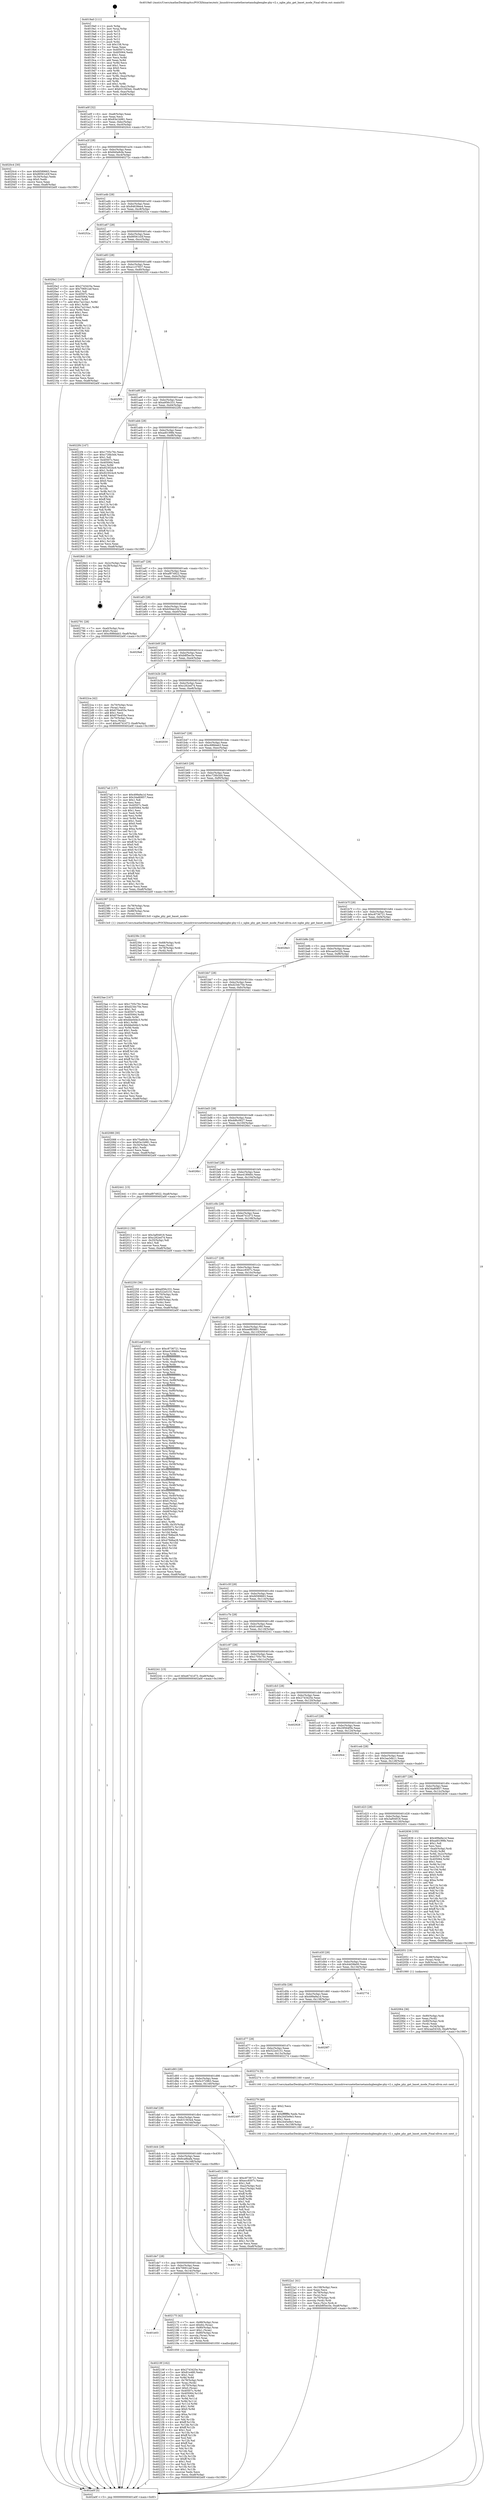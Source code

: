 digraph "0x4019a0" {
  label = "0x4019a0 (/mnt/c/Users/mathe/Desktop/tcc/POCII/binaries/extr_linuxdriversnetethernetamdxgbexgbe-phy-v2.c_xgbe_phy_get_baset_mode_Final-ollvm.out::main(0))"
  labelloc = "t"
  node[shape=record]

  Entry [label="",width=0.3,height=0.3,shape=circle,fillcolor=black,style=filled]
  "0x401a0f" [label="{
     0x401a0f [32]\l
     | [instrs]\l
     &nbsp;&nbsp;0x401a0f \<+6\>: mov -0xa8(%rbp),%eax\l
     &nbsp;&nbsp;0x401a15 \<+2\>: mov %eax,%ecx\l
     &nbsp;&nbsp;0x401a17 \<+6\>: sub $0x83e1b981,%ecx\l
     &nbsp;&nbsp;0x401a1d \<+6\>: mov %eax,-0xbc(%rbp)\l
     &nbsp;&nbsp;0x401a23 \<+6\>: mov %ecx,-0xc0(%rbp)\l
     &nbsp;&nbsp;0x401a29 \<+6\>: je 00000000004020c4 \<main+0x724\>\l
  }"]
  "0x4020c4" [label="{
     0x4020c4 [30]\l
     | [instrs]\l
     &nbsp;&nbsp;0x4020c4 \<+5\>: mov $0xfd589663,%eax\l
     &nbsp;&nbsp;0x4020c9 \<+5\>: mov $0x89561d3f,%ecx\l
     &nbsp;&nbsp;0x4020ce \<+3\>: mov -0x34(%rbp),%edx\l
     &nbsp;&nbsp;0x4020d1 \<+3\>: cmp $0x0,%edx\l
     &nbsp;&nbsp;0x4020d4 \<+3\>: cmove %ecx,%eax\l
     &nbsp;&nbsp;0x4020d7 \<+6\>: mov %eax,-0xa8(%rbp)\l
     &nbsp;&nbsp;0x4020dd \<+5\>: jmp 0000000000402a0f \<main+0x106f\>\l
  }"]
  "0x401a2f" [label="{
     0x401a2f [28]\l
     | [instrs]\l
     &nbsp;&nbsp;0x401a2f \<+5\>: jmp 0000000000401a34 \<main+0x94\>\l
     &nbsp;&nbsp;0x401a34 \<+6\>: mov -0xbc(%rbp),%eax\l
     &nbsp;&nbsp;0x401a3a \<+5\>: sub $0x840a9cfa,%eax\l
     &nbsp;&nbsp;0x401a3f \<+6\>: mov %eax,-0xc4(%rbp)\l
     &nbsp;&nbsp;0x401a45 \<+6\>: je 000000000040272c \<main+0xd8c\>\l
  }"]
  Exit [label="",width=0.3,height=0.3,shape=circle,fillcolor=black,style=filled,peripheries=2]
  "0x40272c" [label="{
     0x40272c\l
  }", style=dashed]
  "0x401a4b" [label="{
     0x401a4b [28]\l
     | [instrs]\l
     &nbsp;&nbsp;0x401a4b \<+5\>: jmp 0000000000401a50 \<main+0xb0\>\l
     &nbsp;&nbsp;0x401a50 \<+6\>: mov -0xbc(%rbp),%eax\l
     &nbsp;&nbsp;0x401a56 \<+5\>: sub $0x84638ee4,%eax\l
     &nbsp;&nbsp;0x401a5b \<+6\>: mov %eax,-0xc8(%rbp)\l
     &nbsp;&nbsp;0x401a61 \<+6\>: je 000000000040252a \<main+0xb8a\>\l
  }"]
  "0x4023ae" [label="{
     0x4023ae [147]\l
     | [instrs]\l
     &nbsp;&nbsp;0x4023ae \<+5\>: mov $0x1705c76c,%eax\l
     &nbsp;&nbsp;0x4023b3 \<+5\>: mov $0xd23dc70e,%esi\l
     &nbsp;&nbsp;0x4023b8 \<+2\>: mov $0x1,%cl\l
     &nbsp;&nbsp;0x4023ba \<+7\>: mov 0x40507c,%edx\l
     &nbsp;&nbsp;0x4023c1 \<+8\>: mov 0x405064,%r8d\l
     &nbsp;&nbsp;0x4023c9 \<+3\>: mov %edx,%r9d\l
     &nbsp;&nbsp;0x4023cc \<+7\>: add $0xbbe0d4c3,%r9d\l
     &nbsp;&nbsp;0x4023d3 \<+4\>: sub $0x1,%r9d\l
     &nbsp;&nbsp;0x4023d7 \<+7\>: sub $0xbbe0d4c3,%r9d\l
     &nbsp;&nbsp;0x4023de \<+4\>: imul %r9d,%edx\l
     &nbsp;&nbsp;0x4023e2 \<+3\>: and $0x1,%edx\l
     &nbsp;&nbsp;0x4023e5 \<+3\>: cmp $0x0,%edx\l
     &nbsp;&nbsp;0x4023e8 \<+4\>: sete %r10b\l
     &nbsp;&nbsp;0x4023ec \<+4\>: cmp $0xa,%r8d\l
     &nbsp;&nbsp;0x4023f0 \<+4\>: setl %r11b\l
     &nbsp;&nbsp;0x4023f4 \<+3\>: mov %r10b,%bl\l
     &nbsp;&nbsp;0x4023f7 \<+3\>: xor $0xff,%bl\l
     &nbsp;&nbsp;0x4023fa \<+3\>: mov %r11b,%r14b\l
     &nbsp;&nbsp;0x4023fd \<+4\>: xor $0xff,%r14b\l
     &nbsp;&nbsp;0x402401 \<+3\>: xor $0x1,%cl\l
     &nbsp;&nbsp;0x402404 \<+3\>: mov %bl,%r15b\l
     &nbsp;&nbsp;0x402407 \<+4\>: and $0xff,%r15b\l
     &nbsp;&nbsp;0x40240b \<+3\>: and %cl,%r10b\l
     &nbsp;&nbsp;0x40240e \<+3\>: mov %r14b,%r12b\l
     &nbsp;&nbsp;0x402411 \<+4\>: and $0xff,%r12b\l
     &nbsp;&nbsp;0x402415 \<+3\>: and %cl,%r11b\l
     &nbsp;&nbsp;0x402418 \<+3\>: or %r10b,%r15b\l
     &nbsp;&nbsp;0x40241b \<+3\>: or %r11b,%r12b\l
     &nbsp;&nbsp;0x40241e \<+3\>: xor %r12b,%r15b\l
     &nbsp;&nbsp;0x402421 \<+3\>: or %r14b,%bl\l
     &nbsp;&nbsp;0x402424 \<+3\>: xor $0xff,%bl\l
     &nbsp;&nbsp;0x402427 \<+3\>: or $0x1,%cl\l
     &nbsp;&nbsp;0x40242a \<+2\>: and %cl,%bl\l
     &nbsp;&nbsp;0x40242c \<+3\>: or %bl,%r15b\l
     &nbsp;&nbsp;0x40242f \<+4\>: test $0x1,%r15b\l
     &nbsp;&nbsp;0x402433 \<+3\>: cmovne %esi,%eax\l
     &nbsp;&nbsp;0x402436 \<+6\>: mov %eax,-0xa8(%rbp)\l
     &nbsp;&nbsp;0x40243c \<+5\>: jmp 0000000000402a0f \<main+0x106f\>\l
  }"]
  "0x40252a" [label="{
     0x40252a\l
  }", style=dashed]
  "0x401a67" [label="{
     0x401a67 [28]\l
     | [instrs]\l
     &nbsp;&nbsp;0x401a67 \<+5\>: jmp 0000000000401a6c \<main+0xcc\>\l
     &nbsp;&nbsp;0x401a6c \<+6\>: mov -0xbc(%rbp),%eax\l
     &nbsp;&nbsp;0x401a72 \<+5\>: sub $0x89561d3f,%eax\l
     &nbsp;&nbsp;0x401a77 \<+6\>: mov %eax,-0xcc(%rbp)\l
     &nbsp;&nbsp;0x401a7d \<+6\>: je 00000000004020e2 \<main+0x742\>\l
  }"]
  "0x40239c" [label="{
     0x40239c [18]\l
     | [instrs]\l
     &nbsp;&nbsp;0x40239c \<+4\>: mov -0x68(%rbp),%rdi\l
     &nbsp;&nbsp;0x4023a0 \<+2\>: mov %eax,(%rdi)\l
     &nbsp;&nbsp;0x4023a2 \<+4\>: mov -0x78(%rbp),%rdi\l
     &nbsp;&nbsp;0x4023a6 \<+3\>: mov (%rdi),%rdi\l
     &nbsp;&nbsp;0x4023a9 \<+5\>: call 0000000000401030 \<free@plt\>\l
     | [calls]\l
     &nbsp;&nbsp;0x401030 \{1\} (unknown)\l
  }"]
  "0x4020e2" [label="{
     0x4020e2 [147]\l
     | [instrs]\l
     &nbsp;&nbsp;0x4020e2 \<+5\>: mov $0x2743425e,%eax\l
     &nbsp;&nbsp;0x4020e7 \<+5\>: mov $0x70691cef,%ecx\l
     &nbsp;&nbsp;0x4020ec \<+2\>: mov $0x1,%dl\l
     &nbsp;&nbsp;0x4020ee \<+7\>: mov 0x40507c,%esi\l
     &nbsp;&nbsp;0x4020f5 \<+7\>: mov 0x405064,%edi\l
     &nbsp;&nbsp;0x4020fc \<+3\>: mov %esi,%r8d\l
     &nbsp;&nbsp;0x4020ff \<+7\>: add $0xc7a21ba1,%r8d\l
     &nbsp;&nbsp;0x402106 \<+4\>: sub $0x1,%r8d\l
     &nbsp;&nbsp;0x40210a \<+7\>: sub $0xc7a21ba1,%r8d\l
     &nbsp;&nbsp;0x402111 \<+4\>: imul %r8d,%esi\l
     &nbsp;&nbsp;0x402115 \<+3\>: and $0x1,%esi\l
     &nbsp;&nbsp;0x402118 \<+3\>: cmp $0x0,%esi\l
     &nbsp;&nbsp;0x40211b \<+4\>: sete %r9b\l
     &nbsp;&nbsp;0x40211f \<+3\>: cmp $0xa,%edi\l
     &nbsp;&nbsp;0x402122 \<+4\>: setl %r10b\l
     &nbsp;&nbsp;0x402126 \<+3\>: mov %r9b,%r11b\l
     &nbsp;&nbsp;0x402129 \<+4\>: xor $0xff,%r11b\l
     &nbsp;&nbsp;0x40212d \<+3\>: mov %r10b,%bl\l
     &nbsp;&nbsp;0x402130 \<+3\>: xor $0xff,%bl\l
     &nbsp;&nbsp;0x402133 \<+3\>: xor $0x0,%dl\l
     &nbsp;&nbsp;0x402136 \<+3\>: mov %r11b,%r14b\l
     &nbsp;&nbsp;0x402139 \<+4\>: and $0x0,%r14b\l
     &nbsp;&nbsp;0x40213d \<+3\>: and %dl,%r9b\l
     &nbsp;&nbsp;0x402140 \<+3\>: mov %bl,%r15b\l
     &nbsp;&nbsp;0x402143 \<+4\>: and $0x0,%r15b\l
     &nbsp;&nbsp;0x402147 \<+3\>: and %dl,%r10b\l
     &nbsp;&nbsp;0x40214a \<+3\>: or %r9b,%r14b\l
     &nbsp;&nbsp;0x40214d \<+3\>: or %r10b,%r15b\l
     &nbsp;&nbsp;0x402150 \<+3\>: xor %r15b,%r14b\l
     &nbsp;&nbsp;0x402153 \<+3\>: or %bl,%r11b\l
     &nbsp;&nbsp;0x402156 \<+4\>: xor $0xff,%r11b\l
     &nbsp;&nbsp;0x40215a \<+3\>: or $0x0,%dl\l
     &nbsp;&nbsp;0x40215d \<+3\>: and %dl,%r11b\l
     &nbsp;&nbsp;0x402160 \<+3\>: or %r11b,%r14b\l
     &nbsp;&nbsp;0x402163 \<+4\>: test $0x1,%r14b\l
     &nbsp;&nbsp;0x402167 \<+3\>: cmovne %ecx,%eax\l
     &nbsp;&nbsp;0x40216a \<+6\>: mov %eax,-0xa8(%rbp)\l
     &nbsp;&nbsp;0x402170 \<+5\>: jmp 0000000000402a0f \<main+0x106f\>\l
  }"]
  "0x401a83" [label="{
     0x401a83 [28]\l
     | [instrs]\l
     &nbsp;&nbsp;0x401a83 \<+5\>: jmp 0000000000401a88 \<main+0xe8\>\l
     &nbsp;&nbsp;0x401a88 \<+6\>: mov -0xbc(%rbp),%eax\l
     &nbsp;&nbsp;0x401a8e \<+5\>: sub $0xa1c37837,%eax\l
     &nbsp;&nbsp;0x401a93 \<+6\>: mov %eax,-0xd0(%rbp)\l
     &nbsp;&nbsp;0x401a99 \<+6\>: je 00000000004025f3 \<main+0xc53\>\l
  }"]
  "0x4022a1" [label="{
     0x4022a1 [41]\l
     | [instrs]\l
     &nbsp;&nbsp;0x4022a1 \<+6\>: mov -0x158(%rbp),%ecx\l
     &nbsp;&nbsp;0x4022a7 \<+3\>: imul %eax,%ecx\l
     &nbsp;&nbsp;0x4022aa \<+4\>: mov -0x78(%rbp),%rsi\l
     &nbsp;&nbsp;0x4022ae \<+3\>: mov (%rsi),%rsi\l
     &nbsp;&nbsp;0x4022b1 \<+4\>: mov -0x70(%rbp),%rdi\l
     &nbsp;&nbsp;0x4022b5 \<+3\>: movslq (%rdi),%rdi\l
     &nbsp;&nbsp;0x4022b8 \<+3\>: mov %ecx,(%rsi,%rdi,4)\l
     &nbsp;&nbsp;0x4022bb \<+10\>: movl $0xb8f5ec5e,-0xa8(%rbp)\l
     &nbsp;&nbsp;0x4022c5 \<+5\>: jmp 0000000000402a0f \<main+0x106f\>\l
  }"]
  "0x4025f3" [label="{
     0x4025f3\l
  }", style=dashed]
  "0x401a9f" [label="{
     0x401a9f [28]\l
     | [instrs]\l
     &nbsp;&nbsp;0x401a9f \<+5\>: jmp 0000000000401aa4 \<main+0x104\>\l
     &nbsp;&nbsp;0x401aa4 \<+6\>: mov -0xbc(%rbp),%eax\l
     &nbsp;&nbsp;0x401aaa \<+5\>: sub $0xa956c331,%eax\l
     &nbsp;&nbsp;0x401aaf \<+6\>: mov %eax,-0xd4(%rbp)\l
     &nbsp;&nbsp;0x401ab5 \<+6\>: je 00000000004022f4 \<main+0x954\>\l
  }"]
  "0x402279" [label="{
     0x402279 [40]\l
     | [instrs]\l
     &nbsp;&nbsp;0x402279 \<+5\>: mov $0x2,%ecx\l
     &nbsp;&nbsp;0x40227e \<+1\>: cltd\l
     &nbsp;&nbsp;0x40227f \<+2\>: idiv %ecx\l
     &nbsp;&nbsp;0x402281 \<+6\>: imul $0xfffffffe,%edx,%ecx\l
     &nbsp;&nbsp;0x402287 \<+6\>: add $0x2445e9e3,%ecx\l
     &nbsp;&nbsp;0x40228d \<+3\>: add $0x1,%ecx\l
     &nbsp;&nbsp;0x402290 \<+6\>: sub $0x2445e9e3,%ecx\l
     &nbsp;&nbsp;0x402296 \<+6\>: mov %ecx,-0x158(%rbp)\l
     &nbsp;&nbsp;0x40229c \<+5\>: call 0000000000401160 \<next_i\>\l
     | [calls]\l
     &nbsp;&nbsp;0x401160 \{1\} (/mnt/c/Users/mathe/Desktop/tcc/POCII/binaries/extr_linuxdriversnetethernetamdxgbexgbe-phy-v2.c_xgbe_phy_get_baset_mode_Final-ollvm.out::next_i)\l
  }"]
  "0x4022f4" [label="{
     0x4022f4 [147]\l
     | [instrs]\l
     &nbsp;&nbsp;0x4022f4 \<+5\>: mov $0x1705c76c,%eax\l
     &nbsp;&nbsp;0x4022f9 \<+5\>: mov $0xc726b3d4,%ecx\l
     &nbsp;&nbsp;0x4022fe \<+2\>: mov $0x1,%dl\l
     &nbsp;&nbsp;0x402300 \<+7\>: mov 0x40507c,%esi\l
     &nbsp;&nbsp;0x402307 \<+7\>: mov 0x405064,%edi\l
     &nbsp;&nbsp;0x40230e \<+3\>: mov %esi,%r8d\l
     &nbsp;&nbsp;0x402311 \<+7\>: sub $0x923024c9,%r8d\l
     &nbsp;&nbsp;0x402318 \<+4\>: sub $0x1,%r8d\l
     &nbsp;&nbsp;0x40231c \<+7\>: add $0x923024c9,%r8d\l
     &nbsp;&nbsp;0x402323 \<+4\>: imul %r8d,%esi\l
     &nbsp;&nbsp;0x402327 \<+3\>: and $0x1,%esi\l
     &nbsp;&nbsp;0x40232a \<+3\>: cmp $0x0,%esi\l
     &nbsp;&nbsp;0x40232d \<+4\>: sete %r9b\l
     &nbsp;&nbsp;0x402331 \<+3\>: cmp $0xa,%edi\l
     &nbsp;&nbsp;0x402334 \<+4\>: setl %r10b\l
     &nbsp;&nbsp;0x402338 \<+3\>: mov %r9b,%r11b\l
     &nbsp;&nbsp;0x40233b \<+4\>: xor $0xff,%r11b\l
     &nbsp;&nbsp;0x40233f \<+3\>: mov %r10b,%bl\l
     &nbsp;&nbsp;0x402342 \<+3\>: xor $0xff,%bl\l
     &nbsp;&nbsp;0x402345 \<+3\>: xor $0x1,%dl\l
     &nbsp;&nbsp;0x402348 \<+3\>: mov %r11b,%r14b\l
     &nbsp;&nbsp;0x40234b \<+4\>: and $0xff,%r14b\l
     &nbsp;&nbsp;0x40234f \<+3\>: and %dl,%r9b\l
     &nbsp;&nbsp;0x402352 \<+3\>: mov %bl,%r15b\l
     &nbsp;&nbsp;0x402355 \<+4\>: and $0xff,%r15b\l
     &nbsp;&nbsp;0x402359 \<+3\>: and %dl,%r10b\l
     &nbsp;&nbsp;0x40235c \<+3\>: or %r9b,%r14b\l
     &nbsp;&nbsp;0x40235f \<+3\>: or %r10b,%r15b\l
     &nbsp;&nbsp;0x402362 \<+3\>: xor %r15b,%r14b\l
     &nbsp;&nbsp;0x402365 \<+3\>: or %bl,%r11b\l
     &nbsp;&nbsp;0x402368 \<+4\>: xor $0xff,%r11b\l
     &nbsp;&nbsp;0x40236c \<+3\>: or $0x1,%dl\l
     &nbsp;&nbsp;0x40236f \<+3\>: and %dl,%r11b\l
     &nbsp;&nbsp;0x402372 \<+3\>: or %r11b,%r14b\l
     &nbsp;&nbsp;0x402375 \<+4\>: test $0x1,%r14b\l
     &nbsp;&nbsp;0x402379 \<+3\>: cmovne %ecx,%eax\l
     &nbsp;&nbsp;0x40237c \<+6\>: mov %eax,-0xa8(%rbp)\l
     &nbsp;&nbsp;0x402382 \<+5\>: jmp 0000000000402a0f \<main+0x106f\>\l
  }"]
  "0x401abb" [label="{
     0x401abb [28]\l
     | [instrs]\l
     &nbsp;&nbsp;0x401abb \<+5\>: jmp 0000000000401ac0 \<main+0x120\>\l
     &nbsp;&nbsp;0x401ac0 \<+6\>: mov -0xbc(%rbp),%eax\l
     &nbsp;&nbsp;0x401ac6 \<+5\>: sub $0xad0199fe,%eax\l
     &nbsp;&nbsp;0x401acb \<+6\>: mov %eax,-0xd8(%rbp)\l
     &nbsp;&nbsp;0x401ad1 \<+6\>: je 00000000004028d1 \<main+0xf31\>\l
  }"]
  "0x40219f" [label="{
     0x40219f [162]\l
     | [instrs]\l
     &nbsp;&nbsp;0x40219f \<+5\>: mov $0x2743425e,%ecx\l
     &nbsp;&nbsp;0x4021a4 \<+5\>: mov $0x81e480,%edx\l
     &nbsp;&nbsp;0x4021a9 \<+3\>: mov $0x1,%sil\l
     &nbsp;&nbsp;0x4021ac \<+3\>: xor %r8d,%r8d\l
     &nbsp;&nbsp;0x4021af \<+4\>: mov -0x78(%rbp),%rdi\l
     &nbsp;&nbsp;0x4021b3 \<+3\>: mov %rax,(%rdi)\l
     &nbsp;&nbsp;0x4021b6 \<+4\>: mov -0x70(%rbp),%rax\l
     &nbsp;&nbsp;0x4021ba \<+6\>: movl $0x0,(%rax)\l
     &nbsp;&nbsp;0x4021c0 \<+8\>: mov 0x40507c,%r9d\l
     &nbsp;&nbsp;0x4021c8 \<+8\>: mov 0x405064,%r10d\l
     &nbsp;&nbsp;0x4021d0 \<+4\>: sub $0x1,%r8d\l
     &nbsp;&nbsp;0x4021d4 \<+3\>: mov %r9d,%r11d\l
     &nbsp;&nbsp;0x4021d7 \<+3\>: add %r8d,%r11d\l
     &nbsp;&nbsp;0x4021da \<+4\>: imul %r11d,%r9d\l
     &nbsp;&nbsp;0x4021de \<+4\>: and $0x1,%r9d\l
     &nbsp;&nbsp;0x4021e2 \<+4\>: cmp $0x0,%r9d\l
     &nbsp;&nbsp;0x4021e6 \<+3\>: sete %bl\l
     &nbsp;&nbsp;0x4021e9 \<+4\>: cmp $0xa,%r10d\l
     &nbsp;&nbsp;0x4021ed \<+4\>: setl %r14b\l
     &nbsp;&nbsp;0x4021f1 \<+3\>: mov %bl,%r15b\l
     &nbsp;&nbsp;0x4021f4 \<+4\>: xor $0xff,%r15b\l
     &nbsp;&nbsp;0x4021f8 \<+3\>: mov %r14b,%r12b\l
     &nbsp;&nbsp;0x4021fb \<+4\>: xor $0xff,%r12b\l
     &nbsp;&nbsp;0x4021ff \<+4\>: xor $0x1,%sil\l
     &nbsp;&nbsp;0x402203 \<+3\>: mov %r15b,%r13b\l
     &nbsp;&nbsp;0x402206 \<+4\>: and $0xff,%r13b\l
     &nbsp;&nbsp;0x40220a \<+3\>: and %sil,%bl\l
     &nbsp;&nbsp;0x40220d \<+3\>: mov %r12b,%al\l
     &nbsp;&nbsp;0x402210 \<+2\>: and $0xff,%al\l
     &nbsp;&nbsp;0x402212 \<+3\>: and %sil,%r14b\l
     &nbsp;&nbsp;0x402215 \<+3\>: or %bl,%r13b\l
     &nbsp;&nbsp;0x402218 \<+3\>: or %r14b,%al\l
     &nbsp;&nbsp;0x40221b \<+3\>: xor %al,%r13b\l
     &nbsp;&nbsp;0x40221e \<+3\>: or %r12b,%r15b\l
     &nbsp;&nbsp;0x402221 \<+4\>: xor $0xff,%r15b\l
     &nbsp;&nbsp;0x402225 \<+4\>: or $0x1,%sil\l
     &nbsp;&nbsp;0x402229 \<+3\>: and %sil,%r15b\l
     &nbsp;&nbsp;0x40222c \<+3\>: or %r15b,%r13b\l
     &nbsp;&nbsp;0x40222f \<+4\>: test $0x1,%r13b\l
     &nbsp;&nbsp;0x402233 \<+3\>: cmovne %edx,%ecx\l
     &nbsp;&nbsp;0x402236 \<+6\>: mov %ecx,-0xa8(%rbp)\l
     &nbsp;&nbsp;0x40223c \<+5\>: jmp 0000000000402a0f \<main+0x106f\>\l
  }"]
  "0x4028d1" [label="{
     0x4028d1 [18]\l
     | [instrs]\l
     &nbsp;&nbsp;0x4028d1 \<+3\>: mov -0x2c(%rbp),%eax\l
     &nbsp;&nbsp;0x4028d4 \<+4\>: lea -0x28(%rbp),%rsp\l
     &nbsp;&nbsp;0x4028d8 \<+1\>: pop %rbx\l
     &nbsp;&nbsp;0x4028d9 \<+2\>: pop %r12\l
     &nbsp;&nbsp;0x4028db \<+2\>: pop %r13\l
     &nbsp;&nbsp;0x4028dd \<+2\>: pop %r14\l
     &nbsp;&nbsp;0x4028df \<+2\>: pop %r15\l
     &nbsp;&nbsp;0x4028e1 \<+1\>: pop %rbp\l
     &nbsp;&nbsp;0x4028e2 \<+1\>: ret\l
  }"]
  "0x401ad7" [label="{
     0x401ad7 [28]\l
     | [instrs]\l
     &nbsp;&nbsp;0x401ad7 \<+5\>: jmp 0000000000401adc \<main+0x13c\>\l
     &nbsp;&nbsp;0x401adc \<+6\>: mov -0xbc(%rbp),%eax\l
     &nbsp;&nbsp;0x401ae2 \<+5\>: sub $0xaf974922,%eax\l
     &nbsp;&nbsp;0x401ae7 \<+6\>: mov %eax,-0xdc(%rbp)\l
     &nbsp;&nbsp;0x401aed \<+6\>: je 0000000000402791 \<main+0xdf1\>\l
  }"]
  "0x401e03" [label="{
     0x401e03\l
  }", style=dashed]
  "0x402791" [label="{
     0x402791 [28]\l
     | [instrs]\l
     &nbsp;&nbsp;0x402791 \<+7\>: mov -0xa0(%rbp),%rax\l
     &nbsp;&nbsp;0x402798 \<+6\>: movl $0x0,(%rax)\l
     &nbsp;&nbsp;0x40279e \<+10\>: movl $0xc688dab3,-0xa8(%rbp)\l
     &nbsp;&nbsp;0x4027a8 \<+5\>: jmp 0000000000402a0f \<main+0x106f\>\l
  }"]
  "0x401af3" [label="{
     0x401af3 [28]\l
     | [instrs]\l
     &nbsp;&nbsp;0x401af3 \<+5\>: jmp 0000000000401af8 \<main+0x158\>\l
     &nbsp;&nbsp;0x401af8 \<+6\>: mov -0xbc(%rbp),%eax\l
     &nbsp;&nbsp;0x401afe \<+5\>: sub $0xb50ee23d,%eax\l
     &nbsp;&nbsp;0x401b03 \<+6\>: mov %eax,-0xe0(%rbp)\l
     &nbsp;&nbsp;0x401b09 \<+6\>: je 00000000004029a8 \<main+0x1008\>\l
  }"]
  "0x402175" [label="{
     0x402175 [42]\l
     | [instrs]\l
     &nbsp;&nbsp;0x402175 \<+7\>: mov -0x88(%rbp),%rax\l
     &nbsp;&nbsp;0x40217c \<+6\>: movl $0x64,(%rax)\l
     &nbsp;&nbsp;0x402182 \<+4\>: mov -0x80(%rbp),%rax\l
     &nbsp;&nbsp;0x402186 \<+6\>: movl $0x1,(%rax)\l
     &nbsp;&nbsp;0x40218c \<+4\>: mov -0x80(%rbp),%rax\l
     &nbsp;&nbsp;0x402190 \<+3\>: movslq (%rax),%rax\l
     &nbsp;&nbsp;0x402193 \<+4\>: shl $0x2,%rax\l
     &nbsp;&nbsp;0x402197 \<+3\>: mov %rax,%rdi\l
     &nbsp;&nbsp;0x40219a \<+5\>: call 0000000000401050 \<malloc@plt\>\l
     | [calls]\l
     &nbsp;&nbsp;0x401050 \{1\} (unknown)\l
  }"]
  "0x4029a8" [label="{
     0x4029a8\l
  }", style=dashed]
  "0x401b0f" [label="{
     0x401b0f [28]\l
     | [instrs]\l
     &nbsp;&nbsp;0x401b0f \<+5\>: jmp 0000000000401b14 \<main+0x174\>\l
     &nbsp;&nbsp;0x401b14 \<+6\>: mov -0xbc(%rbp),%eax\l
     &nbsp;&nbsp;0x401b1a \<+5\>: sub $0xb8f5ec5e,%eax\l
     &nbsp;&nbsp;0x401b1f \<+6\>: mov %eax,-0xe4(%rbp)\l
     &nbsp;&nbsp;0x401b25 \<+6\>: je 00000000004022ca \<main+0x92a\>\l
  }"]
  "0x401de7" [label="{
     0x401de7 [28]\l
     | [instrs]\l
     &nbsp;&nbsp;0x401de7 \<+5\>: jmp 0000000000401dec \<main+0x44c\>\l
     &nbsp;&nbsp;0x401dec \<+6\>: mov -0xbc(%rbp),%eax\l
     &nbsp;&nbsp;0x401df2 \<+5\>: sub $0x70691cef,%eax\l
     &nbsp;&nbsp;0x401df7 \<+6\>: mov %eax,-0x14c(%rbp)\l
     &nbsp;&nbsp;0x401dfd \<+6\>: je 0000000000402175 \<main+0x7d5\>\l
  }"]
  "0x4022ca" [label="{
     0x4022ca [42]\l
     | [instrs]\l
     &nbsp;&nbsp;0x4022ca \<+4\>: mov -0x70(%rbp),%rax\l
     &nbsp;&nbsp;0x4022ce \<+2\>: mov (%rax),%ecx\l
     &nbsp;&nbsp;0x4022d0 \<+6\>: sub $0x670e455e,%ecx\l
     &nbsp;&nbsp;0x4022d6 \<+3\>: add $0x1,%ecx\l
     &nbsp;&nbsp;0x4022d9 \<+6\>: add $0x670e455e,%ecx\l
     &nbsp;&nbsp;0x4022df \<+4\>: mov -0x70(%rbp),%rax\l
     &nbsp;&nbsp;0x4022e3 \<+2\>: mov %ecx,(%rax)\l
     &nbsp;&nbsp;0x4022e5 \<+10\>: movl $0xe6741d73,-0xa8(%rbp)\l
     &nbsp;&nbsp;0x4022ef \<+5\>: jmp 0000000000402a0f \<main+0x106f\>\l
  }"]
  "0x401b2b" [label="{
     0x401b2b [28]\l
     | [instrs]\l
     &nbsp;&nbsp;0x401b2b \<+5\>: jmp 0000000000401b30 \<main+0x190\>\l
     &nbsp;&nbsp;0x401b30 \<+6\>: mov -0xbc(%rbp),%eax\l
     &nbsp;&nbsp;0x401b36 \<+5\>: sub $0xc262ed74,%eax\l
     &nbsp;&nbsp;0x401b3b \<+6\>: mov %eax,-0xe8(%rbp)\l
     &nbsp;&nbsp;0x401b41 \<+6\>: je 0000000000402030 \<main+0x690\>\l
  }"]
  "0x40273b" [label="{
     0x40273b\l
  }", style=dashed]
  "0x402030" [label="{
     0x402030\l
  }", style=dashed]
  "0x401b47" [label="{
     0x401b47 [28]\l
     | [instrs]\l
     &nbsp;&nbsp;0x401b47 \<+5\>: jmp 0000000000401b4c \<main+0x1ac\>\l
     &nbsp;&nbsp;0x401b4c \<+6\>: mov -0xbc(%rbp),%eax\l
     &nbsp;&nbsp;0x401b52 \<+5\>: sub $0xc688dab3,%eax\l
     &nbsp;&nbsp;0x401b57 \<+6\>: mov %eax,-0xec(%rbp)\l
     &nbsp;&nbsp;0x401b5d \<+6\>: je 00000000004027ad \<main+0xe0d\>\l
  }"]
  "0x402064" [label="{
     0x402064 [36]\l
     | [instrs]\l
     &nbsp;&nbsp;0x402064 \<+7\>: mov -0x90(%rbp),%rdi\l
     &nbsp;&nbsp;0x40206b \<+2\>: mov %eax,(%rdi)\l
     &nbsp;&nbsp;0x40206d \<+7\>: mov -0x90(%rbp),%rdi\l
     &nbsp;&nbsp;0x402074 \<+2\>: mov (%rdi),%eax\l
     &nbsp;&nbsp;0x402076 \<+3\>: mov %eax,-0x34(%rbp)\l
     &nbsp;&nbsp;0x402079 \<+10\>: movl $0xcaa5432b,-0xa8(%rbp)\l
     &nbsp;&nbsp;0x402083 \<+5\>: jmp 0000000000402a0f \<main+0x106f\>\l
  }"]
  "0x4027ad" [label="{
     0x4027ad [137]\l
     | [instrs]\l
     &nbsp;&nbsp;0x4027ad \<+5\>: mov $0x499a9a1d,%eax\l
     &nbsp;&nbsp;0x4027b2 \<+5\>: mov $0x34a80857,%ecx\l
     &nbsp;&nbsp;0x4027b7 \<+2\>: mov $0x1,%dl\l
     &nbsp;&nbsp;0x4027b9 \<+2\>: xor %esi,%esi\l
     &nbsp;&nbsp;0x4027bb \<+7\>: mov 0x40507c,%edi\l
     &nbsp;&nbsp;0x4027c2 \<+8\>: mov 0x405064,%r8d\l
     &nbsp;&nbsp;0x4027ca \<+3\>: sub $0x1,%esi\l
     &nbsp;&nbsp;0x4027cd \<+3\>: mov %edi,%r9d\l
     &nbsp;&nbsp;0x4027d0 \<+3\>: add %esi,%r9d\l
     &nbsp;&nbsp;0x4027d3 \<+4\>: imul %r9d,%edi\l
     &nbsp;&nbsp;0x4027d7 \<+3\>: and $0x1,%edi\l
     &nbsp;&nbsp;0x4027da \<+3\>: cmp $0x0,%edi\l
     &nbsp;&nbsp;0x4027dd \<+4\>: sete %r10b\l
     &nbsp;&nbsp;0x4027e1 \<+4\>: cmp $0xa,%r8d\l
     &nbsp;&nbsp;0x4027e5 \<+4\>: setl %r11b\l
     &nbsp;&nbsp;0x4027e9 \<+3\>: mov %r10b,%bl\l
     &nbsp;&nbsp;0x4027ec \<+3\>: xor $0xff,%bl\l
     &nbsp;&nbsp;0x4027ef \<+3\>: mov %r11b,%r14b\l
     &nbsp;&nbsp;0x4027f2 \<+4\>: xor $0xff,%r14b\l
     &nbsp;&nbsp;0x4027f6 \<+3\>: xor $0x0,%dl\l
     &nbsp;&nbsp;0x4027f9 \<+3\>: mov %bl,%r15b\l
     &nbsp;&nbsp;0x4027fc \<+4\>: and $0x0,%r15b\l
     &nbsp;&nbsp;0x402800 \<+3\>: and %dl,%r10b\l
     &nbsp;&nbsp;0x402803 \<+3\>: mov %r14b,%r12b\l
     &nbsp;&nbsp;0x402806 \<+4\>: and $0x0,%r12b\l
     &nbsp;&nbsp;0x40280a \<+3\>: and %dl,%r11b\l
     &nbsp;&nbsp;0x40280d \<+3\>: or %r10b,%r15b\l
     &nbsp;&nbsp;0x402810 \<+3\>: or %r11b,%r12b\l
     &nbsp;&nbsp;0x402813 \<+3\>: xor %r12b,%r15b\l
     &nbsp;&nbsp;0x402816 \<+3\>: or %r14b,%bl\l
     &nbsp;&nbsp;0x402819 \<+3\>: xor $0xff,%bl\l
     &nbsp;&nbsp;0x40281c \<+3\>: or $0x0,%dl\l
     &nbsp;&nbsp;0x40281f \<+2\>: and %dl,%bl\l
     &nbsp;&nbsp;0x402821 \<+3\>: or %bl,%r15b\l
     &nbsp;&nbsp;0x402824 \<+4\>: test $0x1,%r15b\l
     &nbsp;&nbsp;0x402828 \<+3\>: cmovne %ecx,%eax\l
     &nbsp;&nbsp;0x40282b \<+6\>: mov %eax,-0xa8(%rbp)\l
     &nbsp;&nbsp;0x402831 \<+5\>: jmp 0000000000402a0f \<main+0x106f\>\l
  }"]
  "0x401b63" [label="{
     0x401b63 [28]\l
     | [instrs]\l
     &nbsp;&nbsp;0x401b63 \<+5\>: jmp 0000000000401b68 \<main+0x1c8\>\l
     &nbsp;&nbsp;0x401b68 \<+6\>: mov -0xbc(%rbp),%eax\l
     &nbsp;&nbsp;0x401b6e \<+5\>: sub $0xc726b3d4,%eax\l
     &nbsp;&nbsp;0x401b73 \<+6\>: mov %eax,-0xf0(%rbp)\l
     &nbsp;&nbsp;0x401b79 \<+6\>: je 0000000000402387 \<main+0x9e7\>\l
  }"]
  "0x4019a0" [label="{
     0x4019a0 [111]\l
     | [instrs]\l
     &nbsp;&nbsp;0x4019a0 \<+1\>: push %rbp\l
     &nbsp;&nbsp;0x4019a1 \<+3\>: mov %rsp,%rbp\l
     &nbsp;&nbsp;0x4019a4 \<+2\>: push %r15\l
     &nbsp;&nbsp;0x4019a6 \<+2\>: push %r14\l
     &nbsp;&nbsp;0x4019a8 \<+2\>: push %r13\l
     &nbsp;&nbsp;0x4019aa \<+2\>: push %r12\l
     &nbsp;&nbsp;0x4019ac \<+1\>: push %rbx\l
     &nbsp;&nbsp;0x4019ad \<+7\>: sub $0x158,%rsp\l
     &nbsp;&nbsp;0x4019b4 \<+2\>: xor %eax,%eax\l
     &nbsp;&nbsp;0x4019b6 \<+7\>: mov 0x40507c,%ecx\l
     &nbsp;&nbsp;0x4019bd \<+7\>: mov 0x405064,%edx\l
     &nbsp;&nbsp;0x4019c4 \<+3\>: sub $0x1,%eax\l
     &nbsp;&nbsp;0x4019c7 \<+3\>: mov %ecx,%r8d\l
     &nbsp;&nbsp;0x4019ca \<+3\>: add %eax,%r8d\l
     &nbsp;&nbsp;0x4019cd \<+4\>: imul %r8d,%ecx\l
     &nbsp;&nbsp;0x4019d1 \<+3\>: and $0x1,%ecx\l
     &nbsp;&nbsp;0x4019d4 \<+3\>: cmp $0x0,%ecx\l
     &nbsp;&nbsp;0x4019d7 \<+4\>: sete %r9b\l
     &nbsp;&nbsp;0x4019db \<+4\>: and $0x1,%r9b\l
     &nbsp;&nbsp;0x4019df \<+7\>: mov %r9b,-0xa2(%rbp)\l
     &nbsp;&nbsp;0x4019e6 \<+3\>: cmp $0xa,%edx\l
     &nbsp;&nbsp;0x4019e9 \<+4\>: setl %r9b\l
     &nbsp;&nbsp;0x4019ed \<+4\>: and $0x1,%r9b\l
     &nbsp;&nbsp;0x4019f1 \<+7\>: mov %r9b,-0xa1(%rbp)\l
     &nbsp;&nbsp;0x4019f8 \<+10\>: movl $0x631563e4,-0xa8(%rbp)\l
     &nbsp;&nbsp;0x401a02 \<+6\>: mov %edi,-0xac(%rbp)\l
     &nbsp;&nbsp;0x401a08 \<+7\>: mov %rsi,-0xb8(%rbp)\l
  }"]
  "0x402387" [label="{
     0x402387 [21]\l
     | [instrs]\l
     &nbsp;&nbsp;0x402387 \<+4\>: mov -0x78(%rbp),%rax\l
     &nbsp;&nbsp;0x40238b \<+3\>: mov (%rax),%rdi\l
     &nbsp;&nbsp;0x40238e \<+7\>: mov -0x88(%rbp),%rax\l
     &nbsp;&nbsp;0x402395 \<+2\>: mov (%rax),%esi\l
     &nbsp;&nbsp;0x402397 \<+5\>: call 00000000004013c0 \<xgbe_phy_get_baset_mode\>\l
     | [calls]\l
     &nbsp;&nbsp;0x4013c0 \{1\} (/mnt/c/Users/mathe/Desktop/tcc/POCII/binaries/extr_linuxdriversnetethernetamdxgbexgbe-phy-v2.c_xgbe_phy_get_baset_mode_Final-ollvm.out::xgbe_phy_get_baset_mode)\l
  }"]
  "0x401b7f" [label="{
     0x401b7f [28]\l
     | [instrs]\l
     &nbsp;&nbsp;0x401b7f \<+5\>: jmp 0000000000401b84 \<main+0x1e4\>\l
     &nbsp;&nbsp;0x401b84 \<+6\>: mov -0xbc(%rbp),%eax\l
     &nbsp;&nbsp;0x401b8a \<+5\>: sub $0xc8736721,%eax\l
     &nbsp;&nbsp;0x401b8f \<+6\>: mov %eax,-0xf4(%rbp)\l
     &nbsp;&nbsp;0x401b95 \<+6\>: je 00000000004028e3 \<main+0xf43\>\l
  }"]
  "0x402a0f" [label="{
     0x402a0f [5]\l
     | [instrs]\l
     &nbsp;&nbsp;0x402a0f \<+5\>: jmp 0000000000401a0f \<main+0x6f\>\l
  }"]
  "0x4028e3" [label="{
     0x4028e3\l
  }", style=dashed]
  "0x401b9b" [label="{
     0x401b9b [28]\l
     | [instrs]\l
     &nbsp;&nbsp;0x401b9b \<+5\>: jmp 0000000000401ba0 \<main+0x200\>\l
     &nbsp;&nbsp;0x401ba0 \<+6\>: mov -0xbc(%rbp),%eax\l
     &nbsp;&nbsp;0x401ba6 \<+5\>: sub $0xcaa5432b,%eax\l
     &nbsp;&nbsp;0x401bab \<+6\>: mov %eax,-0xf8(%rbp)\l
     &nbsp;&nbsp;0x401bb1 \<+6\>: je 0000000000402088 \<main+0x6e8\>\l
  }"]
  "0x401dcb" [label="{
     0x401dcb [28]\l
     | [instrs]\l
     &nbsp;&nbsp;0x401dcb \<+5\>: jmp 0000000000401dd0 \<main+0x430\>\l
     &nbsp;&nbsp;0x401dd0 \<+6\>: mov -0xbc(%rbp),%eax\l
     &nbsp;&nbsp;0x401dd6 \<+5\>: sub $0x6ca8bafa,%eax\l
     &nbsp;&nbsp;0x401ddb \<+6\>: mov %eax,-0x148(%rbp)\l
     &nbsp;&nbsp;0x401de1 \<+6\>: je 000000000040273b \<main+0xd9b\>\l
  }"]
  "0x402088" [label="{
     0x402088 [30]\l
     | [instrs]\l
     &nbsp;&nbsp;0x402088 \<+5\>: mov $0x75a6fcdc,%eax\l
     &nbsp;&nbsp;0x40208d \<+5\>: mov $0x83e1b981,%ecx\l
     &nbsp;&nbsp;0x402092 \<+3\>: mov -0x34(%rbp),%edx\l
     &nbsp;&nbsp;0x402095 \<+3\>: cmp $0x1,%edx\l
     &nbsp;&nbsp;0x402098 \<+3\>: cmovl %ecx,%eax\l
     &nbsp;&nbsp;0x40209b \<+6\>: mov %eax,-0xa8(%rbp)\l
     &nbsp;&nbsp;0x4020a1 \<+5\>: jmp 0000000000402a0f \<main+0x106f\>\l
  }"]
  "0x401bb7" [label="{
     0x401bb7 [28]\l
     | [instrs]\l
     &nbsp;&nbsp;0x401bb7 \<+5\>: jmp 0000000000401bbc \<main+0x21c\>\l
     &nbsp;&nbsp;0x401bbc \<+6\>: mov -0xbc(%rbp),%eax\l
     &nbsp;&nbsp;0x401bc2 \<+5\>: sub $0xd23dc70e,%eax\l
     &nbsp;&nbsp;0x401bc7 \<+6\>: mov %eax,-0xfc(%rbp)\l
     &nbsp;&nbsp;0x401bcd \<+6\>: je 0000000000402441 \<main+0xaa1\>\l
  }"]
  "0x401e45" [label="{
     0x401e45 [106]\l
     | [instrs]\l
     &nbsp;&nbsp;0x401e45 \<+5\>: mov $0xc8736721,%eax\l
     &nbsp;&nbsp;0x401e4a \<+5\>: mov $0xecc9307c,%ecx\l
     &nbsp;&nbsp;0x401e4f \<+2\>: mov $0x1,%dl\l
     &nbsp;&nbsp;0x401e51 \<+7\>: mov -0xa2(%rbp),%sil\l
     &nbsp;&nbsp;0x401e58 \<+7\>: mov -0xa1(%rbp),%dil\l
     &nbsp;&nbsp;0x401e5f \<+3\>: mov %sil,%r8b\l
     &nbsp;&nbsp;0x401e62 \<+4\>: xor $0xff,%r8b\l
     &nbsp;&nbsp;0x401e66 \<+3\>: mov %dil,%r9b\l
     &nbsp;&nbsp;0x401e69 \<+4\>: xor $0xff,%r9b\l
     &nbsp;&nbsp;0x401e6d \<+3\>: xor $0x1,%dl\l
     &nbsp;&nbsp;0x401e70 \<+3\>: mov %r8b,%r10b\l
     &nbsp;&nbsp;0x401e73 \<+4\>: and $0xff,%r10b\l
     &nbsp;&nbsp;0x401e77 \<+3\>: and %dl,%sil\l
     &nbsp;&nbsp;0x401e7a \<+3\>: mov %r9b,%r11b\l
     &nbsp;&nbsp;0x401e7d \<+4\>: and $0xff,%r11b\l
     &nbsp;&nbsp;0x401e81 \<+3\>: and %dl,%dil\l
     &nbsp;&nbsp;0x401e84 \<+3\>: or %sil,%r10b\l
     &nbsp;&nbsp;0x401e87 \<+3\>: or %dil,%r11b\l
     &nbsp;&nbsp;0x401e8a \<+3\>: xor %r11b,%r10b\l
     &nbsp;&nbsp;0x401e8d \<+3\>: or %r9b,%r8b\l
     &nbsp;&nbsp;0x401e90 \<+4\>: xor $0xff,%r8b\l
     &nbsp;&nbsp;0x401e94 \<+3\>: or $0x1,%dl\l
     &nbsp;&nbsp;0x401e97 \<+3\>: and %dl,%r8b\l
     &nbsp;&nbsp;0x401e9a \<+3\>: or %r8b,%r10b\l
     &nbsp;&nbsp;0x401e9d \<+4\>: test $0x1,%r10b\l
     &nbsp;&nbsp;0x401ea1 \<+3\>: cmovne %ecx,%eax\l
     &nbsp;&nbsp;0x401ea4 \<+6\>: mov %eax,-0xa8(%rbp)\l
     &nbsp;&nbsp;0x401eaa \<+5\>: jmp 0000000000402a0f \<main+0x106f\>\l
  }"]
  "0x402441" [label="{
     0x402441 [15]\l
     | [instrs]\l
     &nbsp;&nbsp;0x402441 \<+10\>: movl $0xaf974922,-0xa8(%rbp)\l
     &nbsp;&nbsp;0x40244b \<+5\>: jmp 0000000000402a0f \<main+0x106f\>\l
  }"]
  "0x401bd3" [label="{
     0x401bd3 [28]\l
     | [instrs]\l
     &nbsp;&nbsp;0x401bd3 \<+5\>: jmp 0000000000401bd8 \<main+0x238\>\l
     &nbsp;&nbsp;0x401bd8 \<+6\>: mov -0xbc(%rbp),%eax\l
     &nbsp;&nbsp;0x401bde \<+5\>: sub $0xdd6c0627,%eax\l
     &nbsp;&nbsp;0x401be3 \<+6\>: mov %eax,-0x100(%rbp)\l
     &nbsp;&nbsp;0x401be9 \<+6\>: je 00000000004026b1 \<main+0xd11\>\l
  }"]
  "0x401daf" [label="{
     0x401daf [28]\l
     | [instrs]\l
     &nbsp;&nbsp;0x401daf \<+5\>: jmp 0000000000401db4 \<main+0x414\>\l
     &nbsp;&nbsp;0x401db4 \<+6\>: mov -0xbc(%rbp),%eax\l
     &nbsp;&nbsp;0x401dba \<+5\>: sub $0x631563e4,%eax\l
     &nbsp;&nbsp;0x401dbf \<+6\>: mov %eax,-0x144(%rbp)\l
     &nbsp;&nbsp;0x401dc5 \<+6\>: je 0000000000401e45 \<main+0x4a5\>\l
  }"]
  "0x4026b1" [label="{
     0x4026b1\l
  }", style=dashed]
  "0x401bef" [label="{
     0x401bef [28]\l
     | [instrs]\l
     &nbsp;&nbsp;0x401bef \<+5\>: jmp 0000000000401bf4 \<main+0x254\>\l
     &nbsp;&nbsp;0x401bf4 \<+6\>: mov -0xbc(%rbp),%eax\l
     &nbsp;&nbsp;0x401bfa \<+5\>: sub $0xe4189d0c,%eax\l
     &nbsp;&nbsp;0x401bff \<+6\>: mov %eax,-0x104(%rbp)\l
     &nbsp;&nbsp;0x401c05 \<+6\>: je 0000000000402012 \<main+0x672\>\l
  }"]
  "0x402497" [label="{
     0x402497\l
  }", style=dashed]
  "0x402012" [label="{
     0x402012 [30]\l
     | [instrs]\l
     &nbsp;&nbsp;0x402012 \<+5\>: mov $0x3af04918,%eax\l
     &nbsp;&nbsp;0x402017 \<+5\>: mov $0xc262ed74,%ecx\l
     &nbsp;&nbsp;0x40201c \<+3\>: mov -0x35(%rbp),%dl\l
     &nbsp;&nbsp;0x40201f \<+3\>: test $0x1,%dl\l
     &nbsp;&nbsp;0x402022 \<+3\>: cmovne %ecx,%eax\l
     &nbsp;&nbsp;0x402025 \<+6\>: mov %eax,-0xa8(%rbp)\l
     &nbsp;&nbsp;0x40202b \<+5\>: jmp 0000000000402a0f \<main+0x106f\>\l
  }"]
  "0x401c0b" [label="{
     0x401c0b [28]\l
     | [instrs]\l
     &nbsp;&nbsp;0x401c0b \<+5\>: jmp 0000000000401c10 \<main+0x270\>\l
     &nbsp;&nbsp;0x401c10 \<+6\>: mov -0xbc(%rbp),%eax\l
     &nbsp;&nbsp;0x401c16 \<+5\>: sub $0xe6741d73,%eax\l
     &nbsp;&nbsp;0x401c1b \<+6\>: mov %eax,-0x108(%rbp)\l
     &nbsp;&nbsp;0x401c21 \<+6\>: je 0000000000402250 \<main+0x8b0\>\l
  }"]
  "0x401d93" [label="{
     0x401d93 [28]\l
     | [instrs]\l
     &nbsp;&nbsp;0x401d93 \<+5\>: jmp 0000000000401d98 \<main+0x3f8\>\l
     &nbsp;&nbsp;0x401d98 \<+6\>: mov -0xbc(%rbp),%eax\l
     &nbsp;&nbsp;0x401d9e \<+5\>: sub $0x5c372963,%eax\l
     &nbsp;&nbsp;0x401da3 \<+6\>: mov %eax,-0x140(%rbp)\l
     &nbsp;&nbsp;0x401da9 \<+6\>: je 0000000000402497 \<main+0xaf7\>\l
  }"]
  "0x402250" [label="{
     0x402250 [36]\l
     | [instrs]\l
     &nbsp;&nbsp;0x402250 \<+5\>: mov $0xa956c331,%eax\l
     &nbsp;&nbsp;0x402255 \<+5\>: mov $0x522e5151,%ecx\l
     &nbsp;&nbsp;0x40225a \<+4\>: mov -0x70(%rbp),%rdx\l
     &nbsp;&nbsp;0x40225e \<+2\>: mov (%rdx),%esi\l
     &nbsp;&nbsp;0x402260 \<+4\>: mov -0x80(%rbp),%rdx\l
     &nbsp;&nbsp;0x402264 \<+2\>: cmp (%rdx),%esi\l
     &nbsp;&nbsp;0x402266 \<+3\>: cmovl %ecx,%eax\l
     &nbsp;&nbsp;0x402269 \<+6\>: mov %eax,-0xa8(%rbp)\l
     &nbsp;&nbsp;0x40226f \<+5\>: jmp 0000000000402a0f \<main+0x106f\>\l
  }"]
  "0x401c27" [label="{
     0x401c27 [28]\l
     | [instrs]\l
     &nbsp;&nbsp;0x401c27 \<+5\>: jmp 0000000000401c2c \<main+0x28c\>\l
     &nbsp;&nbsp;0x401c2c \<+6\>: mov -0xbc(%rbp),%eax\l
     &nbsp;&nbsp;0x401c32 \<+5\>: sub $0xecc9307c,%eax\l
     &nbsp;&nbsp;0x401c37 \<+6\>: mov %eax,-0x10c(%rbp)\l
     &nbsp;&nbsp;0x401c3d \<+6\>: je 0000000000401eaf \<main+0x50f\>\l
  }"]
  "0x402274" [label="{
     0x402274 [5]\l
     | [instrs]\l
     &nbsp;&nbsp;0x402274 \<+5\>: call 0000000000401160 \<next_i\>\l
     | [calls]\l
     &nbsp;&nbsp;0x401160 \{1\} (/mnt/c/Users/mathe/Desktop/tcc/POCII/binaries/extr_linuxdriversnetethernetamdxgbexgbe-phy-v2.c_xgbe_phy_get_baset_mode_Final-ollvm.out::next_i)\l
  }"]
  "0x401eaf" [label="{
     0x401eaf [355]\l
     | [instrs]\l
     &nbsp;&nbsp;0x401eaf \<+5\>: mov $0xc8736721,%eax\l
     &nbsp;&nbsp;0x401eb4 \<+5\>: mov $0xe4189d0c,%ecx\l
     &nbsp;&nbsp;0x401eb9 \<+3\>: mov %rsp,%rdx\l
     &nbsp;&nbsp;0x401ebc \<+4\>: add $0xfffffffffffffff0,%rdx\l
     &nbsp;&nbsp;0x401ec0 \<+3\>: mov %rdx,%rsp\l
     &nbsp;&nbsp;0x401ec3 \<+7\>: mov %rdx,-0xa0(%rbp)\l
     &nbsp;&nbsp;0x401eca \<+3\>: mov %rsp,%rdx\l
     &nbsp;&nbsp;0x401ecd \<+4\>: add $0xfffffffffffffff0,%rdx\l
     &nbsp;&nbsp;0x401ed1 \<+3\>: mov %rdx,%rsp\l
     &nbsp;&nbsp;0x401ed4 \<+3\>: mov %rsp,%rsi\l
     &nbsp;&nbsp;0x401ed7 \<+4\>: add $0xfffffffffffffff0,%rsi\l
     &nbsp;&nbsp;0x401edb \<+3\>: mov %rsi,%rsp\l
     &nbsp;&nbsp;0x401ede \<+7\>: mov %rsi,-0x98(%rbp)\l
     &nbsp;&nbsp;0x401ee5 \<+3\>: mov %rsp,%rsi\l
     &nbsp;&nbsp;0x401ee8 \<+4\>: add $0xfffffffffffffff0,%rsi\l
     &nbsp;&nbsp;0x401eec \<+3\>: mov %rsi,%rsp\l
     &nbsp;&nbsp;0x401eef \<+7\>: mov %rsi,-0x90(%rbp)\l
     &nbsp;&nbsp;0x401ef6 \<+3\>: mov %rsp,%rsi\l
     &nbsp;&nbsp;0x401ef9 \<+4\>: add $0xfffffffffffffff0,%rsi\l
     &nbsp;&nbsp;0x401efd \<+3\>: mov %rsi,%rsp\l
     &nbsp;&nbsp;0x401f00 \<+7\>: mov %rsi,-0x88(%rbp)\l
     &nbsp;&nbsp;0x401f07 \<+3\>: mov %rsp,%rsi\l
     &nbsp;&nbsp;0x401f0a \<+4\>: add $0xfffffffffffffff0,%rsi\l
     &nbsp;&nbsp;0x401f0e \<+3\>: mov %rsi,%rsp\l
     &nbsp;&nbsp;0x401f11 \<+4\>: mov %rsi,-0x80(%rbp)\l
     &nbsp;&nbsp;0x401f15 \<+3\>: mov %rsp,%rsi\l
     &nbsp;&nbsp;0x401f18 \<+4\>: add $0xfffffffffffffff0,%rsi\l
     &nbsp;&nbsp;0x401f1c \<+3\>: mov %rsi,%rsp\l
     &nbsp;&nbsp;0x401f1f \<+4\>: mov %rsi,-0x78(%rbp)\l
     &nbsp;&nbsp;0x401f23 \<+3\>: mov %rsp,%rsi\l
     &nbsp;&nbsp;0x401f26 \<+4\>: add $0xfffffffffffffff0,%rsi\l
     &nbsp;&nbsp;0x401f2a \<+3\>: mov %rsi,%rsp\l
     &nbsp;&nbsp;0x401f2d \<+4\>: mov %rsi,-0x70(%rbp)\l
     &nbsp;&nbsp;0x401f31 \<+3\>: mov %rsp,%rsi\l
     &nbsp;&nbsp;0x401f34 \<+4\>: add $0xfffffffffffffff0,%rsi\l
     &nbsp;&nbsp;0x401f38 \<+3\>: mov %rsi,%rsp\l
     &nbsp;&nbsp;0x401f3b \<+4\>: mov %rsi,-0x68(%rbp)\l
     &nbsp;&nbsp;0x401f3f \<+3\>: mov %rsp,%rsi\l
     &nbsp;&nbsp;0x401f42 \<+4\>: add $0xfffffffffffffff0,%rsi\l
     &nbsp;&nbsp;0x401f46 \<+3\>: mov %rsi,%rsp\l
     &nbsp;&nbsp;0x401f49 \<+4\>: mov %rsi,-0x60(%rbp)\l
     &nbsp;&nbsp;0x401f4d \<+3\>: mov %rsp,%rsi\l
     &nbsp;&nbsp;0x401f50 \<+4\>: add $0xfffffffffffffff0,%rsi\l
     &nbsp;&nbsp;0x401f54 \<+3\>: mov %rsi,%rsp\l
     &nbsp;&nbsp;0x401f57 \<+4\>: mov %rsi,-0x58(%rbp)\l
     &nbsp;&nbsp;0x401f5b \<+3\>: mov %rsp,%rsi\l
     &nbsp;&nbsp;0x401f5e \<+4\>: add $0xfffffffffffffff0,%rsi\l
     &nbsp;&nbsp;0x401f62 \<+3\>: mov %rsi,%rsp\l
     &nbsp;&nbsp;0x401f65 \<+4\>: mov %rsi,-0x50(%rbp)\l
     &nbsp;&nbsp;0x401f69 \<+3\>: mov %rsp,%rsi\l
     &nbsp;&nbsp;0x401f6c \<+4\>: add $0xfffffffffffffff0,%rsi\l
     &nbsp;&nbsp;0x401f70 \<+3\>: mov %rsi,%rsp\l
     &nbsp;&nbsp;0x401f73 \<+4\>: mov %rsi,-0x48(%rbp)\l
     &nbsp;&nbsp;0x401f77 \<+3\>: mov %rsp,%rsi\l
     &nbsp;&nbsp;0x401f7a \<+4\>: add $0xfffffffffffffff0,%rsi\l
     &nbsp;&nbsp;0x401f7e \<+3\>: mov %rsi,%rsp\l
     &nbsp;&nbsp;0x401f81 \<+4\>: mov %rsi,-0x40(%rbp)\l
     &nbsp;&nbsp;0x401f85 \<+7\>: mov -0xa0(%rbp),%rsi\l
     &nbsp;&nbsp;0x401f8c \<+6\>: movl $0x0,(%rsi)\l
     &nbsp;&nbsp;0x401f92 \<+6\>: mov -0xac(%rbp),%edi\l
     &nbsp;&nbsp;0x401f98 \<+2\>: mov %edi,(%rdx)\l
     &nbsp;&nbsp;0x401f9a \<+7\>: mov -0x98(%rbp),%rsi\l
     &nbsp;&nbsp;0x401fa1 \<+7\>: mov -0xb8(%rbp),%r8\l
     &nbsp;&nbsp;0x401fa8 \<+3\>: mov %r8,(%rsi)\l
     &nbsp;&nbsp;0x401fab \<+3\>: cmpl $0x2,(%rdx)\l
     &nbsp;&nbsp;0x401fae \<+4\>: setne %r9b\l
     &nbsp;&nbsp;0x401fb2 \<+4\>: and $0x1,%r9b\l
     &nbsp;&nbsp;0x401fb6 \<+4\>: mov %r9b,-0x35(%rbp)\l
     &nbsp;&nbsp;0x401fba \<+8\>: mov 0x40507c,%r10d\l
     &nbsp;&nbsp;0x401fc2 \<+8\>: mov 0x405064,%r11d\l
     &nbsp;&nbsp;0x401fca \<+3\>: mov %r10d,%ebx\l
     &nbsp;&nbsp;0x401fcd \<+6\>: add $0x478dba28,%ebx\l
     &nbsp;&nbsp;0x401fd3 \<+3\>: sub $0x1,%ebx\l
     &nbsp;&nbsp;0x401fd6 \<+6\>: sub $0x478dba28,%ebx\l
     &nbsp;&nbsp;0x401fdc \<+4\>: imul %ebx,%r10d\l
     &nbsp;&nbsp;0x401fe0 \<+4\>: and $0x1,%r10d\l
     &nbsp;&nbsp;0x401fe4 \<+4\>: cmp $0x0,%r10d\l
     &nbsp;&nbsp;0x401fe8 \<+4\>: sete %r9b\l
     &nbsp;&nbsp;0x401fec \<+4\>: cmp $0xa,%r11d\l
     &nbsp;&nbsp;0x401ff0 \<+4\>: setl %r14b\l
     &nbsp;&nbsp;0x401ff4 \<+3\>: mov %r9b,%r15b\l
     &nbsp;&nbsp;0x401ff7 \<+3\>: and %r14b,%r15b\l
     &nbsp;&nbsp;0x401ffa \<+3\>: xor %r14b,%r9b\l
     &nbsp;&nbsp;0x401ffd \<+3\>: or %r9b,%r15b\l
     &nbsp;&nbsp;0x402000 \<+4\>: test $0x1,%r15b\l
     &nbsp;&nbsp;0x402004 \<+3\>: cmovne %ecx,%eax\l
     &nbsp;&nbsp;0x402007 \<+6\>: mov %eax,-0xa8(%rbp)\l
     &nbsp;&nbsp;0x40200d \<+5\>: jmp 0000000000402a0f \<main+0x106f\>\l
  }"]
  "0x401c43" [label="{
     0x401c43 [28]\l
     | [instrs]\l
     &nbsp;&nbsp;0x401c43 \<+5\>: jmp 0000000000401c48 \<main+0x2a8\>\l
     &nbsp;&nbsp;0x401c48 \<+6\>: mov -0xbc(%rbp),%eax\l
     &nbsp;&nbsp;0x401c4e \<+5\>: sub $0xee883691,%eax\l
     &nbsp;&nbsp;0x401c53 \<+6\>: mov %eax,-0x110(%rbp)\l
     &nbsp;&nbsp;0x401c59 \<+6\>: je 0000000000402656 \<main+0xcb6\>\l
  }"]
  "0x401d77" [label="{
     0x401d77 [28]\l
     | [instrs]\l
     &nbsp;&nbsp;0x401d77 \<+5\>: jmp 0000000000401d7c \<main+0x3dc\>\l
     &nbsp;&nbsp;0x401d7c \<+6\>: mov -0xbc(%rbp),%eax\l
     &nbsp;&nbsp;0x401d82 \<+5\>: sub $0x522e5151,%eax\l
     &nbsp;&nbsp;0x401d87 \<+6\>: mov %eax,-0x13c(%rbp)\l
     &nbsp;&nbsp;0x401d8d \<+6\>: je 0000000000402274 \<main+0x8d4\>\l
  }"]
  "0x402656" [label="{
     0x402656\l
  }", style=dashed]
  "0x401c5f" [label="{
     0x401c5f [28]\l
     | [instrs]\l
     &nbsp;&nbsp;0x401c5f \<+5\>: jmp 0000000000401c64 \<main+0x2c4\>\l
     &nbsp;&nbsp;0x401c64 \<+6\>: mov -0xbc(%rbp),%eax\l
     &nbsp;&nbsp;0x401c6a \<+5\>: sub $0xfd589663,%eax\l
     &nbsp;&nbsp;0x401c6f \<+6\>: mov %eax,-0x114(%rbp)\l
     &nbsp;&nbsp;0x401c75 \<+6\>: je 000000000040276e \<main+0xdce\>\l
  }"]
  "0x4029f7" [label="{
     0x4029f7\l
  }", style=dashed]
  "0x40276e" [label="{
     0x40276e\l
  }", style=dashed]
  "0x401c7b" [label="{
     0x401c7b [28]\l
     | [instrs]\l
     &nbsp;&nbsp;0x401c7b \<+5\>: jmp 0000000000401c80 \<main+0x2e0\>\l
     &nbsp;&nbsp;0x401c80 \<+6\>: mov -0xbc(%rbp),%eax\l
     &nbsp;&nbsp;0x401c86 \<+5\>: sub $0x81e480,%eax\l
     &nbsp;&nbsp;0x401c8b \<+6\>: mov %eax,-0x118(%rbp)\l
     &nbsp;&nbsp;0x401c91 \<+6\>: je 0000000000402241 \<main+0x8a1\>\l
  }"]
  "0x401d5b" [label="{
     0x401d5b [28]\l
     | [instrs]\l
     &nbsp;&nbsp;0x401d5b \<+5\>: jmp 0000000000401d60 \<main+0x3c0\>\l
     &nbsp;&nbsp;0x401d60 \<+6\>: mov -0xbc(%rbp),%eax\l
     &nbsp;&nbsp;0x401d66 \<+5\>: sub $0x499a9a1d,%eax\l
     &nbsp;&nbsp;0x401d6b \<+6\>: mov %eax,-0x138(%rbp)\l
     &nbsp;&nbsp;0x401d71 \<+6\>: je 00000000004029f7 \<main+0x1057\>\l
  }"]
  "0x402241" [label="{
     0x402241 [15]\l
     | [instrs]\l
     &nbsp;&nbsp;0x402241 \<+10\>: movl $0xe6741d73,-0xa8(%rbp)\l
     &nbsp;&nbsp;0x40224b \<+5\>: jmp 0000000000402a0f \<main+0x106f\>\l
  }"]
  "0x401c97" [label="{
     0x401c97 [28]\l
     | [instrs]\l
     &nbsp;&nbsp;0x401c97 \<+5\>: jmp 0000000000401c9c \<main+0x2fc\>\l
     &nbsp;&nbsp;0x401c9c \<+6\>: mov -0xbc(%rbp),%eax\l
     &nbsp;&nbsp;0x401ca2 \<+5\>: sub $0x1705c76c,%eax\l
     &nbsp;&nbsp;0x401ca7 \<+6\>: mov %eax,-0x11c(%rbp)\l
     &nbsp;&nbsp;0x401cad \<+6\>: je 0000000000402972 \<main+0xfd2\>\l
  }"]
  "0x40277d" [label="{
     0x40277d\l
  }", style=dashed]
  "0x402972" [label="{
     0x402972\l
  }", style=dashed]
  "0x401cb3" [label="{
     0x401cb3 [28]\l
     | [instrs]\l
     &nbsp;&nbsp;0x401cb3 \<+5\>: jmp 0000000000401cb8 \<main+0x318\>\l
     &nbsp;&nbsp;0x401cb8 \<+6\>: mov -0xbc(%rbp),%eax\l
     &nbsp;&nbsp;0x401cbe \<+5\>: sub $0x2743425e,%eax\l
     &nbsp;&nbsp;0x401cc3 \<+6\>: mov %eax,-0x120(%rbp)\l
     &nbsp;&nbsp;0x401cc9 \<+6\>: je 0000000000402928 \<main+0xf88\>\l
  }"]
  "0x401d3f" [label="{
     0x401d3f [28]\l
     | [instrs]\l
     &nbsp;&nbsp;0x401d3f \<+5\>: jmp 0000000000401d44 \<main+0x3a4\>\l
     &nbsp;&nbsp;0x401d44 \<+6\>: mov -0xbc(%rbp),%eax\l
     &nbsp;&nbsp;0x401d4a \<+5\>: sub $0x44d38e00,%eax\l
     &nbsp;&nbsp;0x401d4f \<+6\>: mov %eax,-0x134(%rbp)\l
     &nbsp;&nbsp;0x401d55 \<+6\>: je 000000000040277d \<main+0xddd\>\l
  }"]
  "0x402928" [label="{
     0x402928\l
  }", style=dashed]
  "0x401ccf" [label="{
     0x401ccf [28]\l
     | [instrs]\l
     &nbsp;&nbsp;0x401ccf \<+5\>: jmp 0000000000401cd4 \<main+0x334\>\l
     &nbsp;&nbsp;0x401cd4 \<+6\>: mov -0xbc(%rbp),%eax\l
     &nbsp;&nbsp;0x401cda \<+5\>: sub $0x29564f5b,%eax\l
     &nbsp;&nbsp;0x401cdf \<+6\>: mov %eax,-0x124(%rbp)\l
     &nbsp;&nbsp;0x401ce5 \<+6\>: je 00000000004029cd \<main+0x102d\>\l
  }"]
  "0x402051" [label="{
     0x402051 [19]\l
     | [instrs]\l
     &nbsp;&nbsp;0x402051 \<+7\>: mov -0x98(%rbp),%rax\l
     &nbsp;&nbsp;0x402058 \<+3\>: mov (%rax),%rax\l
     &nbsp;&nbsp;0x40205b \<+4\>: mov 0x8(%rax),%rdi\l
     &nbsp;&nbsp;0x40205f \<+5\>: call 0000000000401060 \<atoi@plt\>\l
     | [calls]\l
     &nbsp;&nbsp;0x401060 \{1\} (unknown)\l
  }"]
  "0x4029cd" [label="{
     0x4029cd\l
  }", style=dashed]
  "0x401ceb" [label="{
     0x401ceb [28]\l
     | [instrs]\l
     &nbsp;&nbsp;0x401ceb \<+5\>: jmp 0000000000401cf0 \<main+0x350\>\l
     &nbsp;&nbsp;0x401cf0 \<+6\>: mov -0xbc(%rbp),%eax\l
     &nbsp;&nbsp;0x401cf6 \<+5\>: sub $0x2aa3db11,%eax\l
     &nbsp;&nbsp;0x401cfb \<+6\>: mov %eax,-0x128(%rbp)\l
     &nbsp;&nbsp;0x401d01 \<+6\>: je 0000000000402450 \<main+0xab0\>\l
  }"]
  "0x401d23" [label="{
     0x401d23 [28]\l
     | [instrs]\l
     &nbsp;&nbsp;0x401d23 \<+5\>: jmp 0000000000401d28 \<main+0x388\>\l
     &nbsp;&nbsp;0x401d28 \<+6\>: mov -0xbc(%rbp),%eax\l
     &nbsp;&nbsp;0x401d2e \<+5\>: sub $0x3af04918,%eax\l
     &nbsp;&nbsp;0x401d33 \<+6\>: mov %eax,-0x130(%rbp)\l
     &nbsp;&nbsp;0x401d39 \<+6\>: je 0000000000402051 \<main+0x6b1\>\l
  }"]
  "0x402450" [label="{
     0x402450\l
  }", style=dashed]
  "0x401d07" [label="{
     0x401d07 [28]\l
     | [instrs]\l
     &nbsp;&nbsp;0x401d07 \<+5\>: jmp 0000000000401d0c \<main+0x36c\>\l
     &nbsp;&nbsp;0x401d0c \<+6\>: mov -0xbc(%rbp),%eax\l
     &nbsp;&nbsp;0x401d12 \<+5\>: sub $0x34a80857,%eax\l
     &nbsp;&nbsp;0x401d17 \<+6\>: mov %eax,-0x12c(%rbp)\l
     &nbsp;&nbsp;0x401d1d \<+6\>: je 0000000000402836 \<main+0xe96\>\l
  }"]
  "0x402836" [label="{
     0x402836 [155]\l
     | [instrs]\l
     &nbsp;&nbsp;0x402836 \<+5\>: mov $0x499a9a1d,%eax\l
     &nbsp;&nbsp;0x40283b \<+5\>: mov $0xad0199fe,%ecx\l
     &nbsp;&nbsp;0x402840 \<+2\>: mov $0x1,%dl\l
     &nbsp;&nbsp;0x402842 \<+2\>: xor %esi,%esi\l
     &nbsp;&nbsp;0x402844 \<+7\>: mov -0xa0(%rbp),%rdi\l
     &nbsp;&nbsp;0x40284b \<+3\>: mov (%rdi),%r8d\l
     &nbsp;&nbsp;0x40284e \<+4\>: mov %r8d,-0x2c(%rbp)\l
     &nbsp;&nbsp;0x402852 \<+8\>: mov 0x40507c,%r8d\l
     &nbsp;&nbsp;0x40285a \<+8\>: mov 0x405064,%r9d\l
     &nbsp;&nbsp;0x402862 \<+3\>: sub $0x1,%esi\l
     &nbsp;&nbsp;0x402865 \<+3\>: mov %r8d,%r10d\l
     &nbsp;&nbsp;0x402868 \<+3\>: add %esi,%r10d\l
     &nbsp;&nbsp;0x40286b \<+4\>: imul %r10d,%r8d\l
     &nbsp;&nbsp;0x40286f \<+4\>: and $0x1,%r8d\l
     &nbsp;&nbsp;0x402873 \<+4\>: cmp $0x0,%r8d\l
     &nbsp;&nbsp;0x402877 \<+4\>: sete %r11b\l
     &nbsp;&nbsp;0x40287b \<+4\>: cmp $0xa,%r9d\l
     &nbsp;&nbsp;0x40287f \<+3\>: setl %bl\l
     &nbsp;&nbsp;0x402882 \<+3\>: mov %r11b,%r14b\l
     &nbsp;&nbsp;0x402885 \<+4\>: xor $0xff,%r14b\l
     &nbsp;&nbsp;0x402889 \<+3\>: mov %bl,%r15b\l
     &nbsp;&nbsp;0x40288c \<+4\>: xor $0xff,%r15b\l
     &nbsp;&nbsp;0x402890 \<+3\>: xor $0x1,%dl\l
     &nbsp;&nbsp;0x402893 \<+3\>: mov %r14b,%r12b\l
     &nbsp;&nbsp;0x402896 \<+4\>: and $0xff,%r12b\l
     &nbsp;&nbsp;0x40289a \<+3\>: and %dl,%r11b\l
     &nbsp;&nbsp;0x40289d \<+3\>: mov %r15b,%r13b\l
     &nbsp;&nbsp;0x4028a0 \<+4\>: and $0xff,%r13b\l
     &nbsp;&nbsp;0x4028a4 \<+2\>: and %dl,%bl\l
     &nbsp;&nbsp;0x4028a6 \<+3\>: or %r11b,%r12b\l
     &nbsp;&nbsp;0x4028a9 \<+3\>: or %bl,%r13b\l
     &nbsp;&nbsp;0x4028ac \<+3\>: xor %r13b,%r12b\l
     &nbsp;&nbsp;0x4028af \<+3\>: or %r15b,%r14b\l
     &nbsp;&nbsp;0x4028b2 \<+4\>: xor $0xff,%r14b\l
     &nbsp;&nbsp;0x4028b6 \<+3\>: or $0x1,%dl\l
     &nbsp;&nbsp;0x4028b9 \<+3\>: and %dl,%r14b\l
     &nbsp;&nbsp;0x4028bc \<+3\>: or %r14b,%r12b\l
     &nbsp;&nbsp;0x4028bf \<+4\>: test $0x1,%r12b\l
     &nbsp;&nbsp;0x4028c3 \<+3\>: cmovne %ecx,%eax\l
     &nbsp;&nbsp;0x4028c6 \<+6\>: mov %eax,-0xa8(%rbp)\l
     &nbsp;&nbsp;0x4028cc \<+5\>: jmp 0000000000402a0f \<main+0x106f\>\l
  }"]
  Entry -> "0x4019a0" [label=" 1"]
  "0x401a0f" -> "0x4020c4" [label=" 1"]
  "0x401a0f" -> "0x401a2f" [label=" 19"]
  "0x4028d1" -> Exit [label=" 1"]
  "0x401a2f" -> "0x40272c" [label=" 0"]
  "0x401a2f" -> "0x401a4b" [label=" 19"]
  "0x402836" -> "0x402a0f" [label=" 1"]
  "0x401a4b" -> "0x40252a" [label=" 0"]
  "0x401a4b" -> "0x401a67" [label=" 19"]
  "0x4027ad" -> "0x402a0f" [label=" 1"]
  "0x401a67" -> "0x4020e2" [label=" 1"]
  "0x401a67" -> "0x401a83" [label=" 18"]
  "0x402791" -> "0x402a0f" [label=" 1"]
  "0x401a83" -> "0x4025f3" [label=" 0"]
  "0x401a83" -> "0x401a9f" [label=" 18"]
  "0x402441" -> "0x402a0f" [label=" 1"]
  "0x401a9f" -> "0x4022f4" [label=" 1"]
  "0x401a9f" -> "0x401abb" [label=" 17"]
  "0x4023ae" -> "0x402a0f" [label=" 1"]
  "0x401abb" -> "0x4028d1" [label=" 1"]
  "0x401abb" -> "0x401ad7" [label=" 16"]
  "0x40239c" -> "0x4023ae" [label=" 1"]
  "0x401ad7" -> "0x402791" [label=" 1"]
  "0x401ad7" -> "0x401af3" [label=" 15"]
  "0x402387" -> "0x40239c" [label=" 1"]
  "0x401af3" -> "0x4029a8" [label=" 0"]
  "0x401af3" -> "0x401b0f" [label=" 15"]
  "0x4022f4" -> "0x402a0f" [label=" 1"]
  "0x401b0f" -> "0x4022ca" [label=" 1"]
  "0x401b0f" -> "0x401b2b" [label=" 14"]
  "0x4022a1" -> "0x402a0f" [label=" 1"]
  "0x401b2b" -> "0x402030" [label=" 0"]
  "0x401b2b" -> "0x401b47" [label=" 14"]
  "0x402279" -> "0x4022a1" [label=" 1"]
  "0x401b47" -> "0x4027ad" [label=" 1"]
  "0x401b47" -> "0x401b63" [label=" 13"]
  "0x402250" -> "0x402a0f" [label=" 2"]
  "0x401b63" -> "0x402387" [label=" 1"]
  "0x401b63" -> "0x401b7f" [label=" 12"]
  "0x40219f" -> "0x402a0f" [label=" 1"]
  "0x401b7f" -> "0x4028e3" [label=" 0"]
  "0x401b7f" -> "0x401b9b" [label=" 12"]
  "0x402175" -> "0x40219f" [label=" 1"]
  "0x401b9b" -> "0x402088" [label=" 1"]
  "0x401b9b" -> "0x401bb7" [label=" 11"]
  "0x401de7" -> "0x401e03" [label=" 0"]
  "0x401bb7" -> "0x402441" [label=" 1"]
  "0x401bb7" -> "0x401bd3" [label=" 10"]
  "0x401de7" -> "0x402175" [label=" 1"]
  "0x401bd3" -> "0x4026b1" [label=" 0"]
  "0x401bd3" -> "0x401bef" [label=" 10"]
  "0x401dcb" -> "0x401de7" [label=" 1"]
  "0x401bef" -> "0x402012" [label=" 1"]
  "0x401bef" -> "0x401c0b" [label=" 9"]
  "0x401dcb" -> "0x40273b" [label=" 0"]
  "0x401c0b" -> "0x402250" [label=" 2"]
  "0x401c0b" -> "0x401c27" [label=" 7"]
  "0x4020e2" -> "0x402a0f" [label=" 1"]
  "0x401c27" -> "0x401eaf" [label=" 1"]
  "0x401c27" -> "0x401c43" [label=" 6"]
  "0x4020c4" -> "0x402a0f" [label=" 1"]
  "0x401c43" -> "0x402656" [label=" 0"]
  "0x401c43" -> "0x401c5f" [label=" 6"]
  "0x402064" -> "0x402a0f" [label=" 1"]
  "0x401c5f" -> "0x40276e" [label=" 0"]
  "0x401c5f" -> "0x401c7b" [label=" 6"]
  "0x402051" -> "0x402064" [label=" 1"]
  "0x401c7b" -> "0x402241" [label=" 1"]
  "0x401c7b" -> "0x401c97" [label=" 5"]
  "0x401eaf" -> "0x402a0f" [label=" 1"]
  "0x401c97" -> "0x402972" [label=" 0"]
  "0x401c97" -> "0x401cb3" [label=" 5"]
  "0x402241" -> "0x402a0f" [label=" 1"]
  "0x401cb3" -> "0x402928" [label=" 0"]
  "0x401cb3" -> "0x401ccf" [label=" 5"]
  "0x4019a0" -> "0x401a0f" [label=" 1"]
  "0x401ccf" -> "0x4029cd" [label=" 0"]
  "0x401ccf" -> "0x401ceb" [label=" 5"]
  "0x401e45" -> "0x402a0f" [label=" 1"]
  "0x401ceb" -> "0x402450" [label=" 0"]
  "0x401ceb" -> "0x401d07" [label=" 5"]
  "0x401daf" -> "0x401e45" [label=" 1"]
  "0x401d07" -> "0x402836" [label=" 1"]
  "0x401d07" -> "0x401d23" [label=" 4"]
  "0x401daf" -> "0x401dcb" [label=" 1"]
  "0x401d23" -> "0x402051" [label=" 1"]
  "0x401d23" -> "0x401d3f" [label=" 3"]
  "0x402a0f" -> "0x401a0f" [label=" 19"]
  "0x401d3f" -> "0x40277d" [label=" 0"]
  "0x401d3f" -> "0x401d5b" [label=" 3"]
  "0x402012" -> "0x402a0f" [label=" 1"]
  "0x401d5b" -> "0x4029f7" [label=" 0"]
  "0x401d5b" -> "0x401d77" [label=" 3"]
  "0x402088" -> "0x402a0f" [label=" 1"]
  "0x401d77" -> "0x402274" [label=" 1"]
  "0x401d77" -> "0x401d93" [label=" 2"]
  "0x402274" -> "0x402279" [label=" 1"]
  "0x401d93" -> "0x402497" [label=" 0"]
  "0x401d93" -> "0x401daf" [label=" 2"]
  "0x4022ca" -> "0x402a0f" [label=" 1"]
}
